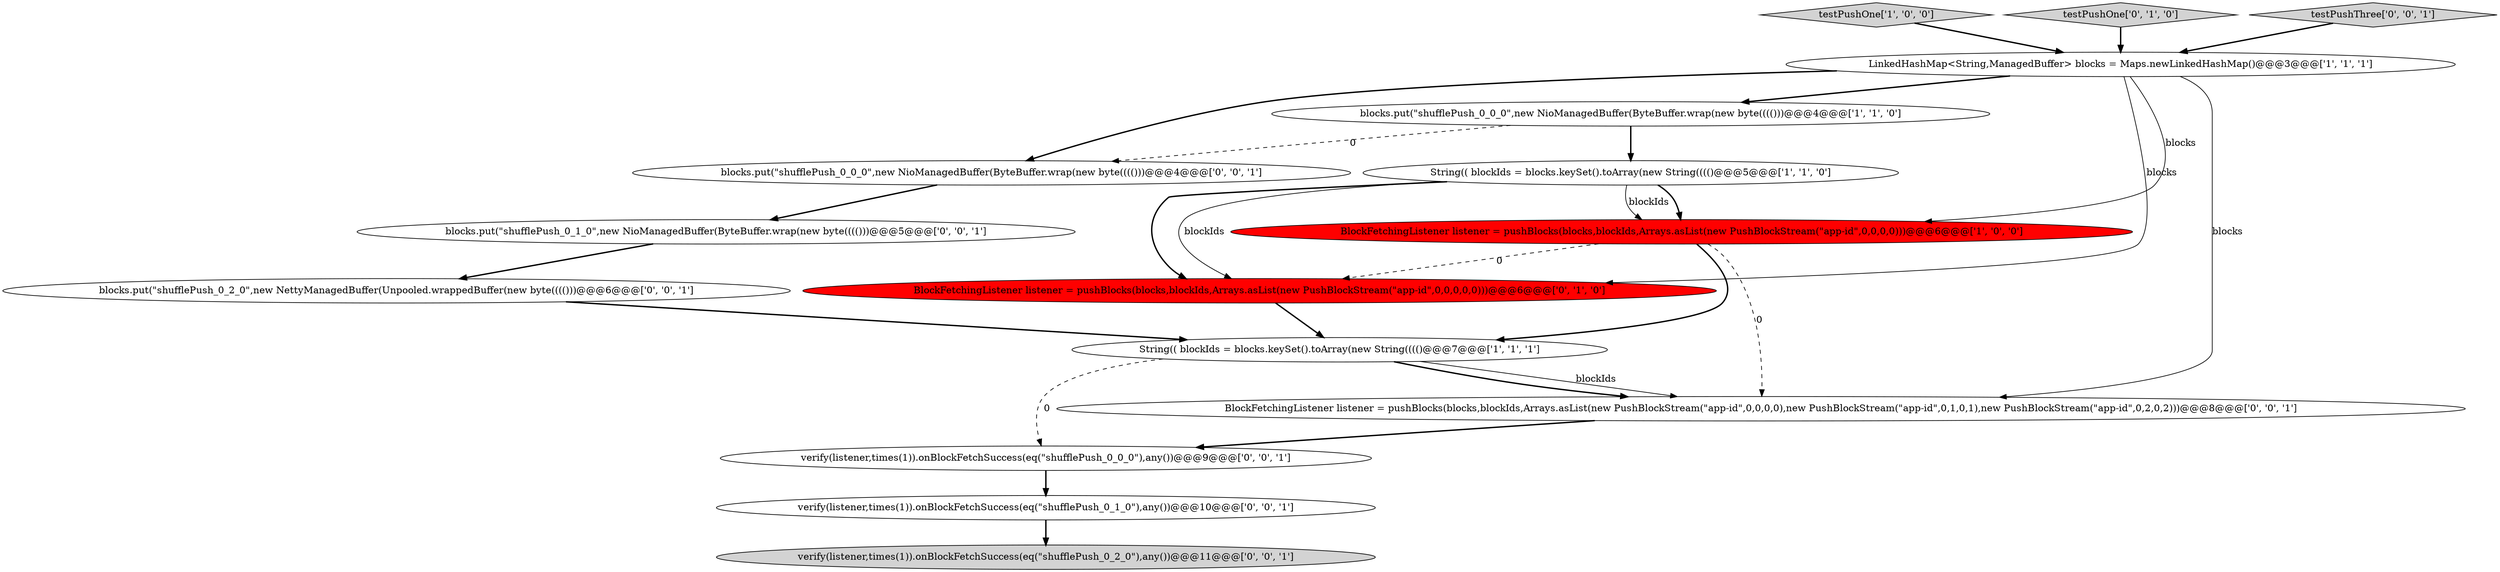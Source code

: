digraph {
9 [style = filled, label = "verify(listener,times(1)).onBlockFetchSuccess(eq(\"shufflePush_0_1_0\"),any())@@@10@@@['0', '0', '1']", fillcolor = white, shape = ellipse image = "AAA0AAABBB3BBB"];
10 [style = filled, label = "verify(listener,times(1)).onBlockFetchSuccess(eq(\"shufflePush_0_2_0\"),any())@@@11@@@['0', '0', '1']", fillcolor = lightgray, shape = ellipse image = "AAA0AAABBB3BBB"];
15 [style = filled, label = "blocks.put(\"shufflePush_0_2_0\",new NettyManagedBuffer(Unpooled.wrappedBuffer(new byte(((()))@@@6@@@['0', '0', '1']", fillcolor = white, shape = ellipse image = "AAA0AAABBB3BBB"];
12 [style = filled, label = "blocks.put(\"shufflePush_0_0_0\",new NioManagedBuffer(ByteBuffer.wrap(new byte(((()))@@@4@@@['0', '0', '1']", fillcolor = white, shape = ellipse image = "AAA0AAABBB3BBB"];
5 [style = filled, label = "testPushOne['1', '0', '0']", fillcolor = lightgray, shape = diamond image = "AAA0AAABBB1BBB"];
1 [style = filled, label = "LinkedHashMap<String,ManagedBuffer> blocks = Maps.newLinkedHashMap()@@@3@@@['1', '1', '1']", fillcolor = white, shape = ellipse image = "AAA0AAABBB1BBB"];
8 [style = filled, label = "BlockFetchingListener listener = pushBlocks(blocks,blockIds,Arrays.asList(new PushBlockStream(\"app-id\",0,0,0,0),new PushBlockStream(\"app-id\",0,1,0,1),new PushBlockStream(\"app-id\",0,2,0,2)))@@@8@@@['0', '0', '1']", fillcolor = white, shape = ellipse image = "AAA0AAABBB3BBB"];
4 [style = filled, label = "BlockFetchingListener listener = pushBlocks(blocks,blockIds,Arrays.asList(new PushBlockStream(\"app-id\",0,0,0,0)))@@@6@@@['1', '0', '0']", fillcolor = red, shape = ellipse image = "AAA1AAABBB1BBB"];
14 [style = filled, label = "verify(listener,times(1)).onBlockFetchSuccess(eq(\"shufflePush_0_0_0\"),any())@@@9@@@['0', '0', '1']", fillcolor = white, shape = ellipse image = "AAA0AAABBB3BBB"];
0 [style = filled, label = "String(( blockIds = blocks.keySet().toArray(new String(((()@@@5@@@['1', '1', '0']", fillcolor = white, shape = ellipse image = "AAA0AAABBB1BBB"];
11 [style = filled, label = "blocks.put(\"shufflePush_0_1_0\",new NioManagedBuffer(ByteBuffer.wrap(new byte(((()))@@@5@@@['0', '0', '1']", fillcolor = white, shape = ellipse image = "AAA0AAABBB3BBB"];
7 [style = filled, label = "testPushOne['0', '1', '0']", fillcolor = lightgray, shape = diamond image = "AAA0AAABBB2BBB"];
13 [style = filled, label = "testPushThree['0', '0', '1']", fillcolor = lightgray, shape = diamond image = "AAA0AAABBB3BBB"];
2 [style = filled, label = "String(( blockIds = blocks.keySet().toArray(new String(((()@@@7@@@['1', '1', '1']", fillcolor = white, shape = ellipse image = "AAA0AAABBB1BBB"];
3 [style = filled, label = "blocks.put(\"shufflePush_0_0_0\",new NioManagedBuffer(ByteBuffer.wrap(new byte(((()))@@@4@@@['1', '1', '0']", fillcolor = white, shape = ellipse image = "AAA0AAABBB1BBB"];
6 [style = filled, label = "BlockFetchingListener listener = pushBlocks(blocks,blockIds,Arrays.asList(new PushBlockStream(\"app-id\",0,0,0,0,0)))@@@6@@@['0', '1', '0']", fillcolor = red, shape = ellipse image = "AAA1AAABBB2BBB"];
15->2 [style = bold, label=""];
7->1 [style = bold, label=""];
1->4 [style = solid, label="blocks"];
0->6 [style = bold, label=""];
12->11 [style = bold, label=""];
1->3 [style = bold, label=""];
8->14 [style = bold, label=""];
4->2 [style = bold, label=""];
9->10 [style = bold, label=""];
1->6 [style = solid, label="blocks"];
4->6 [style = dashed, label="0"];
13->1 [style = bold, label=""];
11->15 [style = bold, label=""];
3->0 [style = bold, label=""];
2->8 [style = solid, label="blockIds"];
6->2 [style = bold, label=""];
5->1 [style = bold, label=""];
3->12 [style = dashed, label="0"];
2->14 [style = dashed, label="0"];
0->4 [style = bold, label=""];
4->8 [style = dashed, label="0"];
1->12 [style = bold, label=""];
0->6 [style = solid, label="blockIds"];
0->4 [style = solid, label="blockIds"];
14->9 [style = bold, label=""];
1->8 [style = solid, label="blocks"];
2->8 [style = bold, label=""];
}
